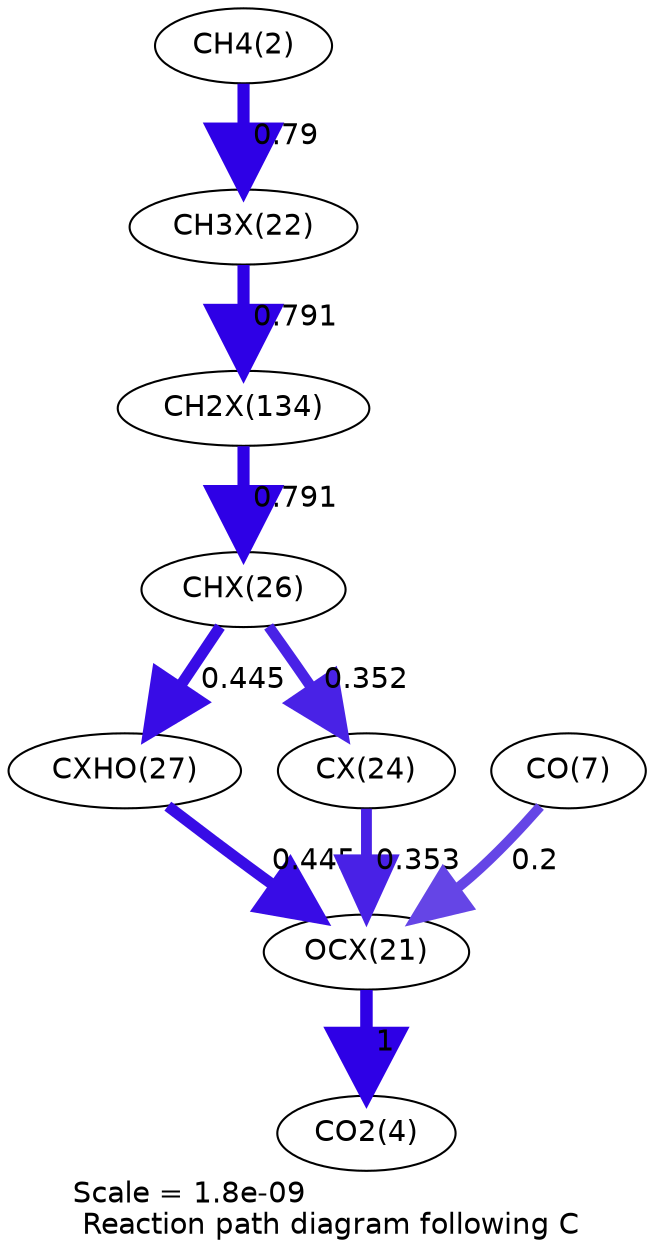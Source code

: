 digraph reaction_paths {
center=1;
s4 -> s25[fontname="Helvetica", penwidth=5.82, arrowsize=2.91, color="0.7, 1.29, 0.9"
, label=" 0.79"];
s25 -> s37[fontname="Helvetica", penwidth=5.82, arrowsize=2.91, color="0.7, 1.29, 0.9"
, label=" 0.791"];
s37 -> s29[fontname="Helvetica", penwidth=5.82, arrowsize=2.91, color="0.7, 1.29, 0.9"
, label=" 0.791"];
s29 -> s30[fontname="Helvetica", penwidth=5.39, arrowsize=2.69, color="0.7, 0.945, 0.9"
, label=" 0.445"];
s29 -> s27[fontname="Helvetica", penwidth=5.21, arrowsize=2.61, color="0.7, 0.852, 0.9"
, label=" 0.352"];
s30 -> s24[fontname="Helvetica", penwidth=5.39, arrowsize=2.69, color="0.7, 0.945, 0.9"
, label=" 0.445"];
s27 -> s24[fontname="Helvetica", penwidth=5.21, arrowsize=2.61, color="0.7, 0.853, 0.9"
, label=" 0.353"];
s9 -> s24[fontname="Helvetica", penwidth=4.78, arrowsize=2.39, color="0.7, 0.7, 0.9"
, label=" 0.2"];
s24 -> s6[fontname="Helvetica", penwidth=6, arrowsize=3, color="0.7, 1.5, 0.9"
, label=" 1"];
s4 [ fontname="Helvetica", label="CH4(2)"];
s6 [ fontname="Helvetica", label="CO2(4)"];
s9 [ fontname="Helvetica", label="CO(7)"];
s24 [ fontname="Helvetica", label="OCX(21)"];
s25 [ fontname="Helvetica", label="CH3X(22)"];
s27 [ fontname="Helvetica", label="CX(24)"];
s29 [ fontname="Helvetica", label="CHX(26)"];
s30 [ fontname="Helvetica", label="CXHO(27)"];
s37 [ fontname="Helvetica", label="CH2X(134)"];
 label = "Scale = 1.8e-09\l Reaction path diagram following C";
 fontname = "Helvetica";
}
